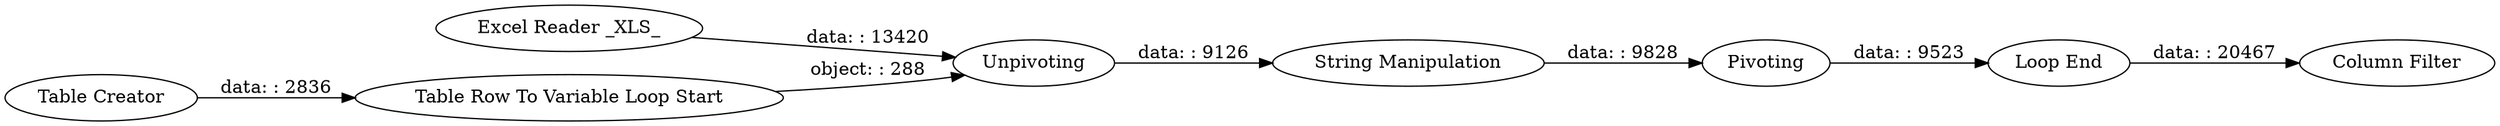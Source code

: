 digraph {
	"1224379817785040604_1" [label="Excel Reader _XLS_"]
	"1224379817785040604_5" [label="Table Creator"]
	"1224379817785040604_6" [label="Table Row To Variable Loop Start"]
	"1224379817785040604_3" [label=Pivoting]
	"1224379817785040604_4" [label="String Manipulation"]
	"1224379817785040604_7" [label="Loop End"]
	"1224379817785040604_8" [label="Column Filter"]
	"1224379817785040604_2" [label=Unpivoting]
	"1224379817785040604_1" -> "1224379817785040604_2" [label="data: : 13420"]
	"1224379817785040604_7" -> "1224379817785040604_8" [label="data: : 20467"]
	"1224379817785040604_4" -> "1224379817785040604_3" [label="data: : 9828"]
	"1224379817785040604_2" -> "1224379817785040604_4" [label="data: : 9126"]
	"1224379817785040604_6" -> "1224379817785040604_2" [label="object: : 288"]
	"1224379817785040604_3" -> "1224379817785040604_7" [label="data: : 9523"]
	"1224379817785040604_5" -> "1224379817785040604_6" [label="data: : 2836"]
	rankdir=LR
}
